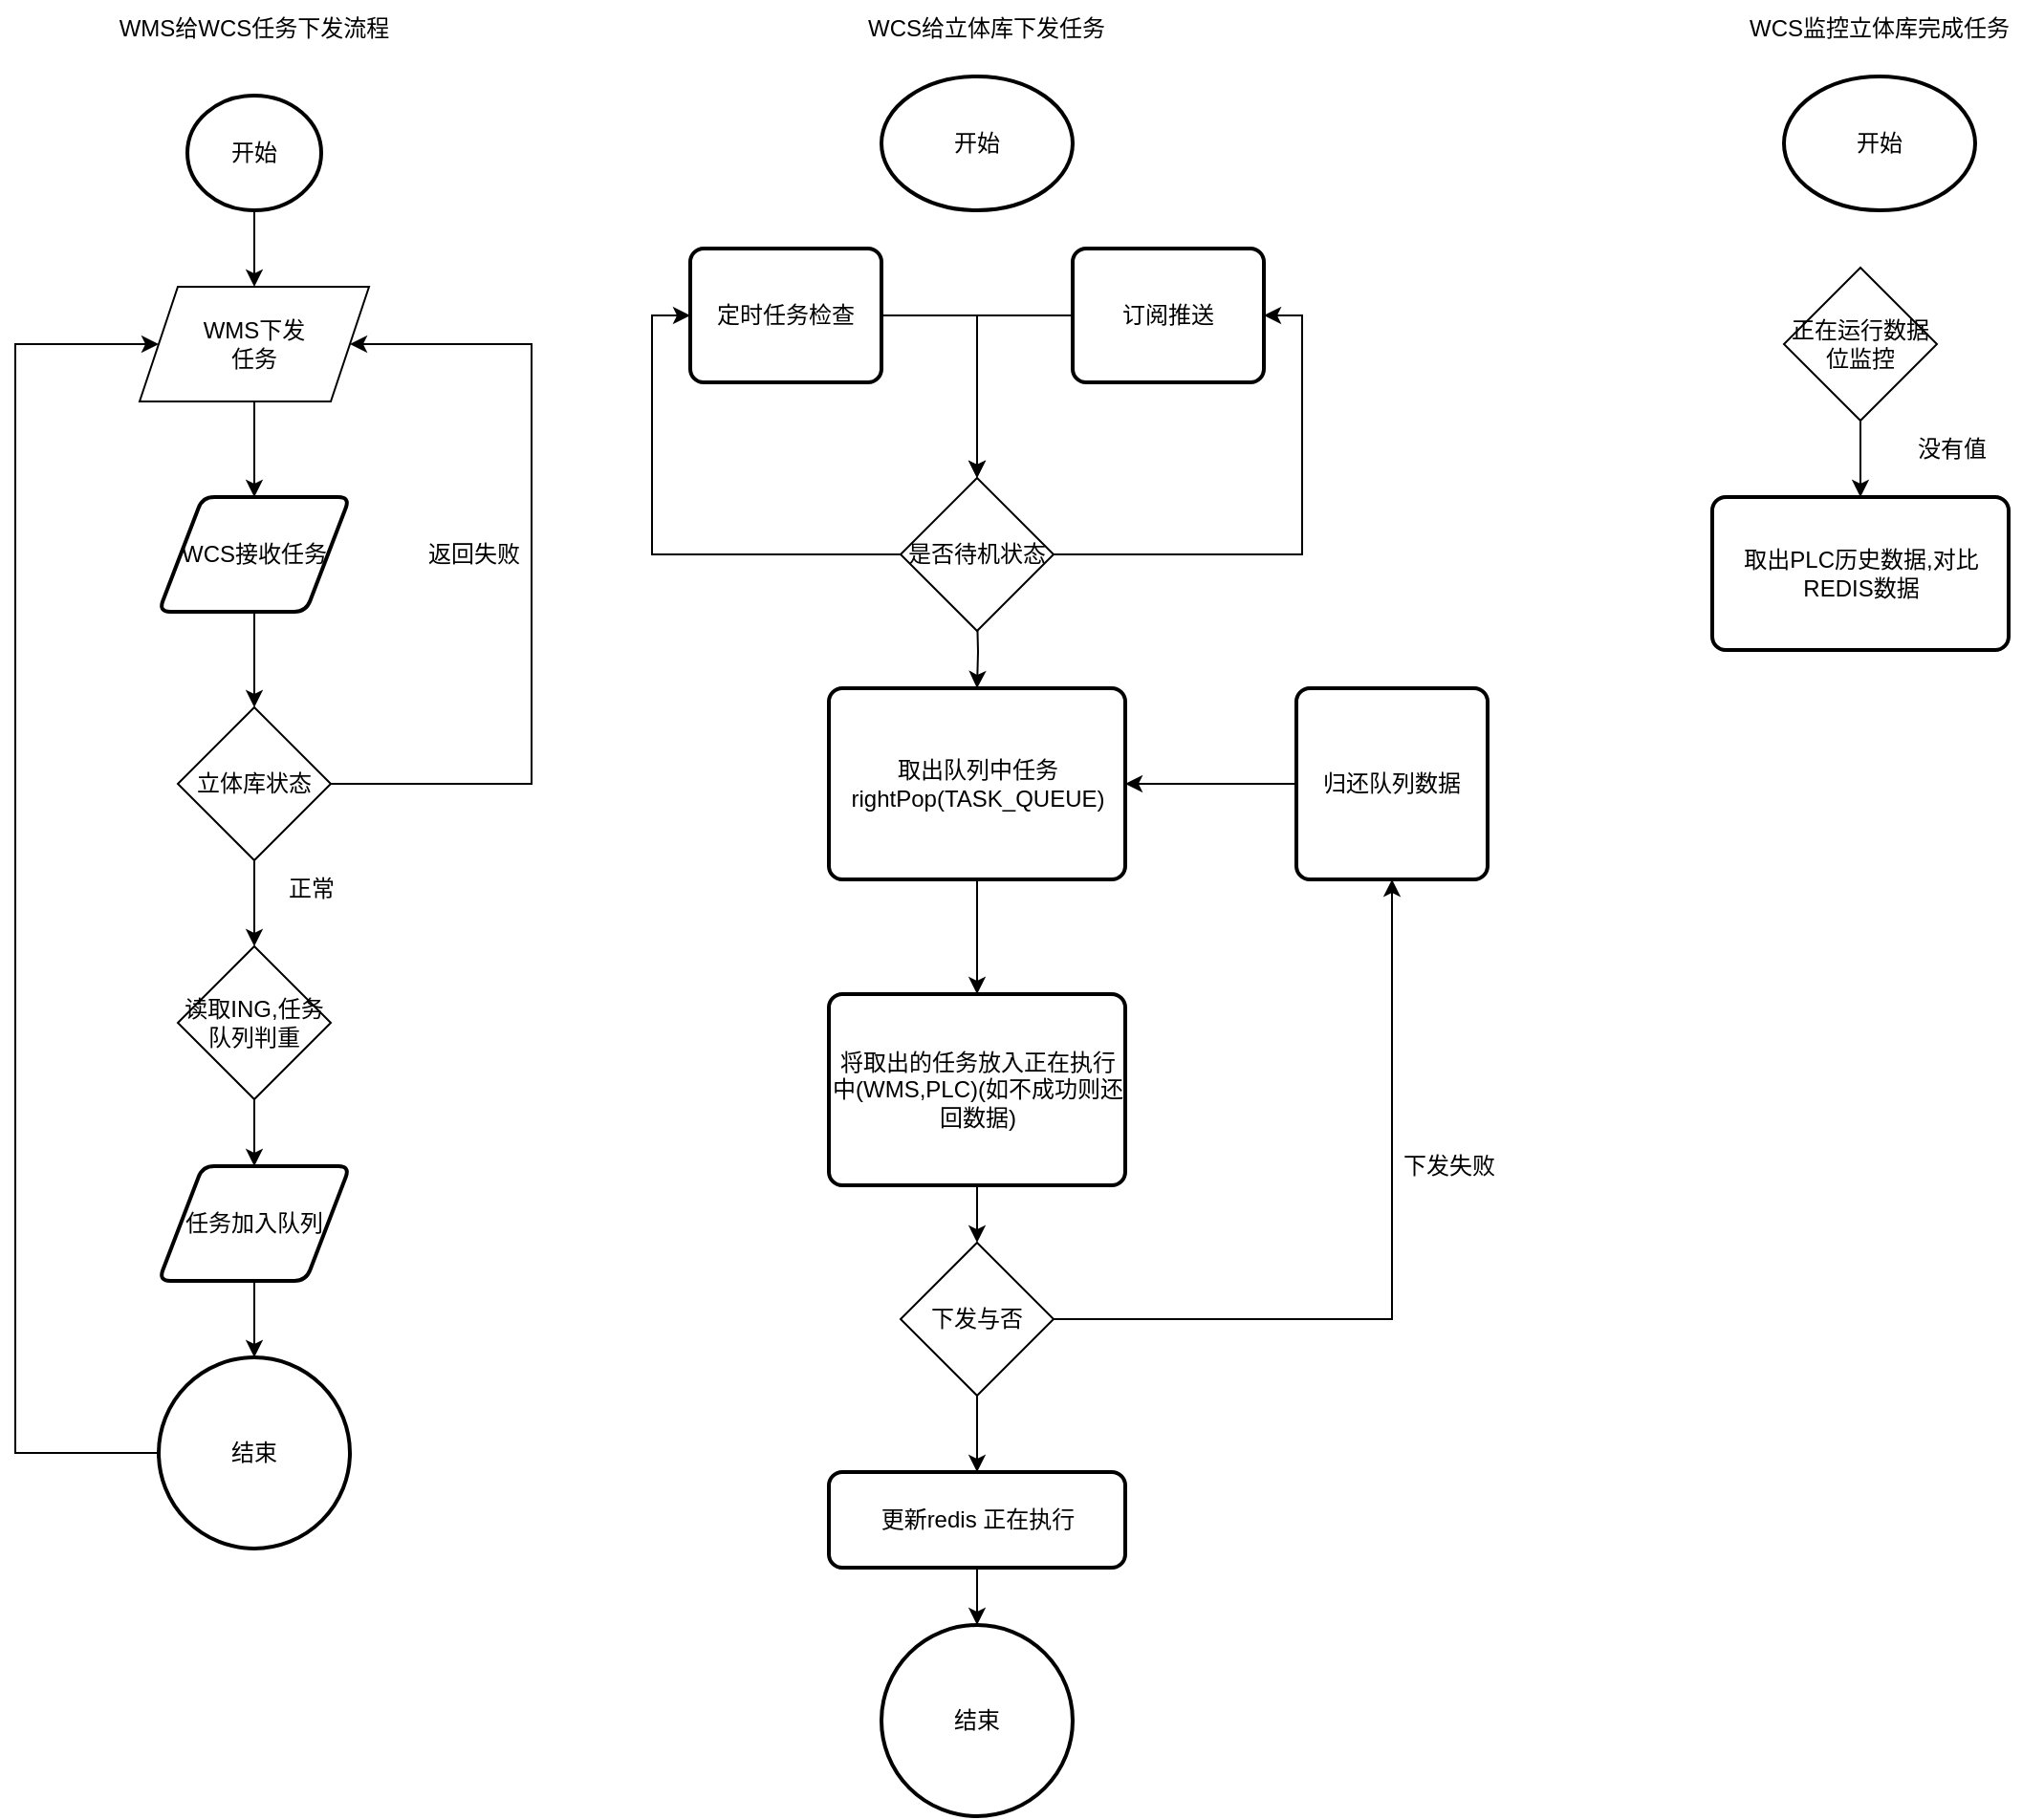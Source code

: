 <mxfile version="25.0.3">
  <diagram id="C5RBs43oDa-KdzZeNtuy" name="Page-1">
    <mxGraphModel dx="1434" dy="760" grid="1" gridSize="10" guides="1" tooltips="1" connect="1" arrows="1" fold="1" page="1" pageScale="1" pageWidth="2339" pageHeight="3300" math="0" shadow="0">
      <root>
        <mxCell id="WIyWlLk6GJQsqaUBKTNV-0" />
        <mxCell id="WIyWlLk6GJQsqaUBKTNV-1" parent="WIyWlLk6GJQsqaUBKTNV-0" />
        <mxCell id="f9Ie7XSDKk7mg4L2ML1A-11" value="" style="edgeStyle=orthogonalEdgeStyle;rounded=0;orthogonalLoop=1;jettySize=auto;html=1;" edge="1" parent="WIyWlLk6GJQsqaUBKTNV-1" source="f9Ie7XSDKk7mg4L2ML1A-0" target="f9Ie7XSDKk7mg4L2ML1A-10">
          <mxGeometry relative="1" as="geometry" />
        </mxCell>
        <mxCell id="f9Ie7XSDKk7mg4L2ML1A-0" value="开始" style="strokeWidth=2;html=1;shape=mxgraph.flowchart.start_2;whiteSpace=wrap;" vertex="1" parent="WIyWlLk6GJQsqaUBKTNV-1">
          <mxGeometry x="130" y="100" width="70" height="60" as="geometry" />
        </mxCell>
        <mxCell id="f9Ie7XSDKk7mg4L2ML1A-1" value="WMS给WCS任务下发流程" style="text;html=1;align=center;verticalAlign=middle;whiteSpace=wrap;rounded=0;" vertex="1" parent="WIyWlLk6GJQsqaUBKTNV-1">
          <mxGeometry x="85" y="50" width="160" height="30" as="geometry" />
        </mxCell>
        <mxCell id="f9Ie7XSDKk7mg4L2ML1A-5" value="" style="edgeStyle=orthogonalEdgeStyle;rounded=0;orthogonalLoop=1;jettySize=auto;html=1;" edge="1" parent="WIyWlLk6GJQsqaUBKTNV-1" source="f9Ie7XSDKk7mg4L2ML1A-2" target="f9Ie7XSDKk7mg4L2ML1A-3">
          <mxGeometry relative="1" as="geometry" />
        </mxCell>
        <mxCell id="f9Ie7XSDKk7mg4L2ML1A-2" value="WCS接收任务" style="shape=parallelogram;html=1;strokeWidth=2;perimeter=parallelogramPerimeter;whiteSpace=wrap;rounded=1;arcSize=12;size=0.23;" vertex="1" parent="WIyWlLk6GJQsqaUBKTNV-1">
          <mxGeometry x="115" y="310" width="100" height="60" as="geometry" />
        </mxCell>
        <mxCell id="f9Ie7XSDKk7mg4L2ML1A-8" value="" style="edgeStyle=orthogonalEdgeStyle;rounded=0;orthogonalLoop=1;jettySize=auto;html=1;" edge="1" parent="WIyWlLk6GJQsqaUBKTNV-1" source="f9Ie7XSDKk7mg4L2ML1A-3" target="f9Ie7XSDKk7mg4L2ML1A-7">
          <mxGeometry relative="1" as="geometry" />
        </mxCell>
        <mxCell id="f9Ie7XSDKk7mg4L2ML1A-3" value="立体库状态" style="rhombus;whiteSpace=wrap;html=1;" vertex="1" parent="WIyWlLk6GJQsqaUBKTNV-1">
          <mxGeometry x="125" y="420" width="80" height="80" as="geometry" />
        </mxCell>
        <mxCell id="f9Ie7XSDKk7mg4L2ML1A-17" value="" style="edgeStyle=orthogonalEdgeStyle;rounded=0;orthogonalLoop=1;jettySize=auto;html=1;" edge="1" parent="WIyWlLk6GJQsqaUBKTNV-1" source="f9Ie7XSDKk7mg4L2ML1A-7" target="f9Ie7XSDKk7mg4L2ML1A-16">
          <mxGeometry relative="1" as="geometry" />
        </mxCell>
        <mxCell id="f9Ie7XSDKk7mg4L2ML1A-7" value="读取ING,任务队列判重" style="rhombus;whiteSpace=wrap;html=1;" vertex="1" parent="WIyWlLk6GJQsqaUBKTNV-1">
          <mxGeometry x="125" y="545" width="80" height="80" as="geometry" />
        </mxCell>
        <mxCell id="f9Ie7XSDKk7mg4L2ML1A-12" value="" style="edgeStyle=orthogonalEdgeStyle;rounded=0;orthogonalLoop=1;jettySize=auto;html=1;" edge="1" parent="WIyWlLk6GJQsqaUBKTNV-1" source="f9Ie7XSDKk7mg4L2ML1A-10" target="f9Ie7XSDKk7mg4L2ML1A-2">
          <mxGeometry relative="1" as="geometry" />
        </mxCell>
        <mxCell id="f9Ie7XSDKk7mg4L2ML1A-10" value="WMS下发&lt;div&gt;任务&lt;/div&gt;" style="shape=parallelogram;perimeter=parallelogramPerimeter;whiteSpace=wrap;html=1;fixedSize=1;" vertex="1" parent="WIyWlLk6GJQsqaUBKTNV-1">
          <mxGeometry x="105" y="200" width="120" height="60" as="geometry" />
        </mxCell>
        <mxCell id="f9Ie7XSDKk7mg4L2ML1A-13" value="" style="endArrow=classic;html=1;rounded=0;exitX=1;exitY=0.5;exitDx=0;exitDy=0;entryX=1;entryY=0.5;entryDx=0;entryDy=0;" edge="1" parent="WIyWlLk6GJQsqaUBKTNV-1" source="f9Ie7XSDKk7mg4L2ML1A-3" target="f9Ie7XSDKk7mg4L2ML1A-10">
          <mxGeometry width="50" height="50" relative="1" as="geometry">
            <mxPoint x="390" y="420" as="sourcePoint" />
            <mxPoint x="310" y="240" as="targetPoint" />
            <Array as="points">
              <mxPoint x="310" y="460" />
              <mxPoint x="310" y="230" />
            </Array>
          </mxGeometry>
        </mxCell>
        <mxCell id="f9Ie7XSDKk7mg4L2ML1A-14" value="返回失败" style="text;html=1;align=center;verticalAlign=middle;whiteSpace=wrap;rounded=0;" vertex="1" parent="WIyWlLk6GJQsqaUBKTNV-1">
          <mxGeometry x="250" y="325" width="60" height="30" as="geometry" />
        </mxCell>
        <mxCell id="f9Ie7XSDKk7mg4L2ML1A-15" value="正常" style="text;html=1;align=center;verticalAlign=middle;whiteSpace=wrap;rounded=0;" vertex="1" parent="WIyWlLk6GJQsqaUBKTNV-1">
          <mxGeometry x="165" y="500" width="60" height="30" as="geometry" />
        </mxCell>
        <mxCell id="f9Ie7XSDKk7mg4L2ML1A-19" value="" style="edgeStyle=orthogonalEdgeStyle;rounded=0;orthogonalLoop=1;jettySize=auto;html=1;" edge="1" parent="WIyWlLk6GJQsqaUBKTNV-1" source="f9Ie7XSDKk7mg4L2ML1A-16" target="f9Ie7XSDKk7mg4L2ML1A-18">
          <mxGeometry relative="1" as="geometry" />
        </mxCell>
        <mxCell id="f9Ie7XSDKk7mg4L2ML1A-16" value="任务加入队列" style="shape=parallelogram;html=1;strokeWidth=2;perimeter=parallelogramPerimeter;whiteSpace=wrap;rounded=1;arcSize=12;size=0.23;" vertex="1" parent="WIyWlLk6GJQsqaUBKTNV-1">
          <mxGeometry x="115" y="660" width="100" height="60" as="geometry" />
        </mxCell>
        <mxCell id="f9Ie7XSDKk7mg4L2ML1A-21" value="" style="edgeStyle=orthogonalEdgeStyle;rounded=0;orthogonalLoop=1;jettySize=auto;html=1;entryX=0;entryY=0.5;entryDx=0;entryDy=0;" edge="1" parent="WIyWlLk6GJQsqaUBKTNV-1" source="f9Ie7XSDKk7mg4L2ML1A-18" target="f9Ie7XSDKk7mg4L2ML1A-10">
          <mxGeometry relative="1" as="geometry">
            <mxPoint x="80" y="230" as="targetPoint" />
            <Array as="points">
              <mxPoint x="40" y="810" />
              <mxPoint x="40" y="230" />
            </Array>
          </mxGeometry>
        </mxCell>
        <mxCell id="f9Ie7XSDKk7mg4L2ML1A-18" value="结束" style="strokeWidth=2;html=1;shape=mxgraph.flowchart.start_2;whiteSpace=wrap;" vertex="1" parent="WIyWlLk6GJQsqaUBKTNV-1">
          <mxGeometry x="115" y="760" width="100" height="100" as="geometry" />
        </mxCell>
        <mxCell id="f9Ie7XSDKk7mg4L2ML1A-22" value="WCS给立体库下发任务" style="text;html=1;align=center;verticalAlign=middle;whiteSpace=wrap;rounded=0;" vertex="1" parent="WIyWlLk6GJQsqaUBKTNV-1">
          <mxGeometry x="463" y="50" width="170" height="30" as="geometry" />
        </mxCell>
        <mxCell id="f9Ie7XSDKk7mg4L2ML1A-23" value="开始" style="strokeWidth=2;html=1;shape=mxgraph.flowchart.start_2;whiteSpace=wrap;" vertex="1" parent="WIyWlLk6GJQsqaUBKTNV-1">
          <mxGeometry x="493" y="90" width="100" height="70" as="geometry" />
        </mxCell>
        <mxCell id="f9Ie7XSDKk7mg4L2ML1A-29" value="" style="edgeStyle=orthogonalEdgeStyle;rounded=0;orthogonalLoop=1;jettySize=auto;html=1;" edge="1" parent="WIyWlLk6GJQsqaUBKTNV-1" target="f9Ie7XSDKk7mg4L2ML1A-25">
          <mxGeometry relative="1" as="geometry">
            <mxPoint x="543" y="370" as="sourcePoint" />
          </mxGeometry>
        </mxCell>
        <mxCell id="f9Ie7XSDKk7mg4L2ML1A-52" style="edgeStyle=orthogonalEdgeStyle;rounded=0;orthogonalLoop=1;jettySize=auto;html=1;entryX=1;entryY=0.5;entryDx=0;entryDy=0;" edge="1" parent="WIyWlLk6GJQsqaUBKTNV-1" source="f9Ie7XSDKk7mg4L2ML1A-24" target="f9Ie7XSDKk7mg4L2ML1A-49">
          <mxGeometry relative="1" as="geometry" />
        </mxCell>
        <mxCell id="f9Ie7XSDKk7mg4L2ML1A-53" style="edgeStyle=orthogonalEdgeStyle;rounded=0;orthogonalLoop=1;jettySize=auto;html=1;entryX=0;entryY=0.5;entryDx=0;entryDy=0;" edge="1" parent="WIyWlLk6GJQsqaUBKTNV-1" source="f9Ie7XSDKk7mg4L2ML1A-24" target="f9Ie7XSDKk7mg4L2ML1A-48">
          <mxGeometry relative="1" as="geometry" />
        </mxCell>
        <mxCell id="f9Ie7XSDKk7mg4L2ML1A-24" value="是否待机状态" style="rhombus;whiteSpace=wrap;html=1;" vertex="1" parent="WIyWlLk6GJQsqaUBKTNV-1">
          <mxGeometry x="503" y="300" width="80" height="80" as="geometry" />
        </mxCell>
        <mxCell id="f9Ie7XSDKk7mg4L2ML1A-27" value="" style="edgeStyle=orthogonalEdgeStyle;rounded=0;orthogonalLoop=1;jettySize=auto;html=1;" edge="1" parent="WIyWlLk6GJQsqaUBKTNV-1" source="f9Ie7XSDKk7mg4L2ML1A-25" target="f9Ie7XSDKk7mg4L2ML1A-26">
          <mxGeometry relative="1" as="geometry" />
        </mxCell>
        <mxCell id="f9Ie7XSDKk7mg4L2ML1A-25" value="取出队列中任务rightPop(TASK_QUEUE)" style="rounded=1;whiteSpace=wrap;html=1;absoluteArcSize=1;arcSize=14;strokeWidth=2;" vertex="1" parent="WIyWlLk6GJQsqaUBKTNV-1">
          <mxGeometry x="465.5" y="410" width="155" height="100" as="geometry" />
        </mxCell>
        <mxCell id="f9Ie7XSDKk7mg4L2ML1A-36" value="" style="edgeStyle=orthogonalEdgeStyle;rounded=0;orthogonalLoop=1;jettySize=auto;html=1;" edge="1" parent="WIyWlLk6GJQsqaUBKTNV-1" source="f9Ie7XSDKk7mg4L2ML1A-26" target="f9Ie7XSDKk7mg4L2ML1A-32">
          <mxGeometry relative="1" as="geometry" />
        </mxCell>
        <mxCell id="f9Ie7XSDKk7mg4L2ML1A-26" value="将取出的任务放入正在执行中(WMS,PLC)(如不成功则还回数据)" style="rounded=1;whiteSpace=wrap;html=1;absoluteArcSize=1;arcSize=14;strokeWidth=2;" vertex="1" parent="WIyWlLk6GJQsqaUBKTNV-1">
          <mxGeometry x="465.5" y="570" width="155" height="100" as="geometry" />
        </mxCell>
        <mxCell id="f9Ie7XSDKk7mg4L2ML1A-40" value="" style="edgeStyle=orthogonalEdgeStyle;rounded=0;orthogonalLoop=1;jettySize=auto;html=1;" edge="1" parent="WIyWlLk6GJQsqaUBKTNV-1" source="f9Ie7XSDKk7mg4L2ML1A-30" target="f9Ie7XSDKk7mg4L2ML1A-39">
          <mxGeometry relative="1" as="geometry" />
        </mxCell>
        <mxCell id="f9Ie7XSDKk7mg4L2ML1A-30" value="更新redis 正在执行" style="rounded=1;whiteSpace=wrap;html=1;absoluteArcSize=1;arcSize=14;strokeWidth=2;" vertex="1" parent="WIyWlLk6GJQsqaUBKTNV-1">
          <mxGeometry x="465.5" y="820" width="155" height="50" as="geometry" />
        </mxCell>
        <mxCell id="f9Ie7XSDKk7mg4L2ML1A-34" style="edgeStyle=orthogonalEdgeStyle;rounded=0;orthogonalLoop=1;jettySize=auto;html=1;entryX=0.5;entryY=1;entryDx=0;entryDy=0;" edge="1" parent="WIyWlLk6GJQsqaUBKTNV-1" source="f9Ie7XSDKk7mg4L2ML1A-32" target="f9Ie7XSDKk7mg4L2ML1A-33">
          <mxGeometry relative="1" as="geometry" />
        </mxCell>
        <mxCell id="f9Ie7XSDKk7mg4L2ML1A-37" value="" style="edgeStyle=orthogonalEdgeStyle;rounded=0;orthogonalLoop=1;jettySize=auto;html=1;" edge="1" parent="WIyWlLk6GJQsqaUBKTNV-1" source="f9Ie7XSDKk7mg4L2ML1A-32" target="f9Ie7XSDKk7mg4L2ML1A-30">
          <mxGeometry relative="1" as="geometry" />
        </mxCell>
        <mxCell id="f9Ie7XSDKk7mg4L2ML1A-32" value="下发与否" style="rhombus;whiteSpace=wrap;html=1;" vertex="1" parent="WIyWlLk6GJQsqaUBKTNV-1">
          <mxGeometry x="503" y="700" width="80" height="80" as="geometry" />
        </mxCell>
        <mxCell id="f9Ie7XSDKk7mg4L2ML1A-35" value="" style="edgeStyle=orthogonalEdgeStyle;rounded=0;orthogonalLoop=1;jettySize=auto;html=1;" edge="1" parent="WIyWlLk6GJQsqaUBKTNV-1" source="f9Ie7XSDKk7mg4L2ML1A-33" target="f9Ie7XSDKk7mg4L2ML1A-25">
          <mxGeometry relative="1" as="geometry" />
        </mxCell>
        <mxCell id="f9Ie7XSDKk7mg4L2ML1A-33" value="归还队列数据" style="rounded=1;whiteSpace=wrap;html=1;absoluteArcSize=1;arcSize=14;strokeWidth=2;" vertex="1" parent="WIyWlLk6GJQsqaUBKTNV-1">
          <mxGeometry x="710" y="410" width="100" height="100" as="geometry" />
        </mxCell>
        <mxCell id="f9Ie7XSDKk7mg4L2ML1A-38" value="下发失败" style="text;html=1;align=center;verticalAlign=middle;whiteSpace=wrap;rounded=0;" vertex="1" parent="WIyWlLk6GJQsqaUBKTNV-1">
          <mxGeometry x="760" y="645" width="60" height="30" as="geometry" />
        </mxCell>
        <mxCell id="f9Ie7XSDKk7mg4L2ML1A-39" value="结束" style="strokeWidth=2;html=1;shape=mxgraph.flowchart.start_2;whiteSpace=wrap;" vertex="1" parent="WIyWlLk6GJQsqaUBKTNV-1">
          <mxGeometry x="493" y="900" width="100" height="100" as="geometry" />
        </mxCell>
        <mxCell id="f9Ie7XSDKk7mg4L2ML1A-41" value="WCS监控立体库完成任务" style="text;html=1;align=center;verticalAlign=middle;whiteSpace=wrap;rounded=0;" vertex="1" parent="WIyWlLk6GJQsqaUBKTNV-1">
          <mxGeometry x="930" y="50" width="170" height="30" as="geometry" />
        </mxCell>
        <mxCell id="f9Ie7XSDKk7mg4L2ML1A-42" value="开始" style="strokeWidth=2;html=1;shape=mxgraph.flowchart.start_2;whiteSpace=wrap;" vertex="1" parent="WIyWlLk6GJQsqaUBKTNV-1">
          <mxGeometry x="965" y="90" width="100" height="70" as="geometry" />
        </mxCell>
        <mxCell id="f9Ie7XSDKk7mg4L2ML1A-46" value="" style="edgeStyle=orthogonalEdgeStyle;rounded=0;orthogonalLoop=1;jettySize=auto;html=1;" edge="1" parent="WIyWlLk6GJQsqaUBKTNV-1" source="f9Ie7XSDKk7mg4L2ML1A-43" target="f9Ie7XSDKk7mg4L2ML1A-44">
          <mxGeometry relative="1" as="geometry" />
        </mxCell>
        <mxCell id="f9Ie7XSDKk7mg4L2ML1A-43" value="正在运行数据位监控" style="rhombus;whiteSpace=wrap;html=1;" vertex="1" parent="WIyWlLk6GJQsqaUBKTNV-1">
          <mxGeometry x="965" y="190" width="80" height="80" as="geometry" />
        </mxCell>
        <mxCell id="f9Ie7XSDKk7mg4L2ML1A-44" value="取出PLC历史数据,对比REDIS数据" style="rounded=1;whiteSpace=wrap;html=1;absoluteArcSize=1;arcSize=14;strokeWidth=2;" vertex="1" parent="WIyWlLk6GJQsqaUBKTNV-1">
          <mxGeometry x="927.5" y="310" width="155" height="80" as="geometry" />
        </mxCell>
        <mxCell id="f9Ie7XSDKk7mg4L2ML1A-47" value="没有值" style="text;html=1;align=center;verticalAlign=middle;whiteSpace=wrap;rounded=0;" vertex="1" parent="WIyWlLk6GJQsqaUBKTNV-1">
          <mxGeometry x="1022.5" y="270" width="60" height="30" as="geometry" />
        </mxCell>
        <mxCell id="f9Ie7XSDKk7mg4L2ML1A-50" style="edgeStyle=orthogonalEdgeStyle;rounded=0;orthogonalLoop=1;jettySize=auto;html=1;" edge="1" parent="WIyWlLk6GJQsqaUBKTNV-1" source="f9Ie7XSDKk7mg4L2ML1A-48" target="f9Ie7XSDKk7mg4L2ML1A-24">
          <mxGeometry relative="1" as="geometry" />
        </mxCell>
        <mxCell id="f9Ie7XSDKk7mg4L2ML1A-48" value="定时任务检查" style="rounded=1;whiteSpace=wrap;html=1;absoluteArcSize=1;arcSize=14;strokeWidth=2;" vertex="1" parent="WIyWlLk6GJQsqaUBKTNV-1">
          <mxGeometry x="393" y="180" width="100" height="70" as="geometry" />
        </mxCell>
        <mxCell id="f9Ie7XSDKk7mg4L2ML1A-51" style="edgeStyle=orthogonalEdgeStyle;rounded=0;orthogonalLoop=1;jettySize=auto;html=1;entryX=0.5;entryY=0;entryDx=0;entryDy=0;" edge="1" parent="WIyWlLk6GJQsqaUBKTNV-1" source="f9Ie7XSDKk7mg4L2ML1A-49" target="f9Ie7XSDKk7mg4L2ML1A-24">
          <mxGeometry relative="1" as="geometry" />
        </mxCell>
        <mxCell id="f9Ie7XSDKk7mg4L2ML1A-49" value="订阅推送" style="rounded=1;whiteSpace=wrap;html=1;absoluteArcSize=1;arcSize=14;strokeWidth=2;" vertex="1" parent="WIyWlLk6GJQsqaUBKTNV-1">
          <mxGeometry x="593" y="180" width="100" height="70" as="geometry" />
        </mxCell>
      </root>
    </mxGraphModel>
  </diagram>
</mxfile>
